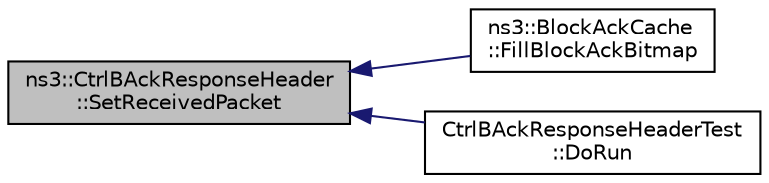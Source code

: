 digraph "ns3::CtrlBAckResponseHeader::SetReceivedPacket"
{
  edge [fontname="Helvetica",fontsize="10",labelfontname="Helvetica",labelfontsize="10"];
  node [fontname="Helvetica",fontsize="10",shape=record];
  rankdir="LR";
  Node1 [label="ns3::CtrlBAckResponseHeader\l::SetReceivedPacket",height=0.2,width=0.4,color="black", fillcolor="grey75", style="filled", fontcolor="black"];
  Node1 -> Node2 [dir="back",color="midnightblue",fontsize="10",style="solid"];
  Node2 [label="ns3::BlockAckCache\l::FillBlockAckBitmap",height=0.2,width=0.4,color="black", fillcolor="white", style="filled",URL="$da/d53/classns3_1_1BlockAckCache.html#a53f2f4c162a246e6d3f5de4c32f69c01"];
  Node1 -> Node3 [dir="back",color="midnightblue",fontsize="10",style="solid"];
  Node3 [label="CtrlBAckResponseHeaderTest\l::DoRun",height=0.2,width=0.4,color="black", fillcolor="white", style="filled",URL="$d4/d7a/classCtrlBAckResponseHeaderTest.html#a19cf1ac31281254d487041e4c5dcdc50",tooltip="Implementation to actually run this TestCase. "];
}
